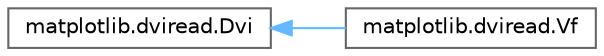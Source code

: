 digraph "Graphical Class Hierarchy"
{
 // LATEX_PDF_SIZE
  bgcolor="transparent";
  edge [fontname=Helvetica,fontsize=10,labelfontname=Helvetica,labelfontsize=10];
  node [fontname=Helvetica,fontsize=10,shape=box,height=0.2,width=0.4];
  rankdir="LR";
  Node0 [id="Node000000",label="matplotlib.dviread.Dvi",height=0.2,width=0.4,color="grey40", fillcolor="white", style="filled",URL="$d9/dba/classmatplotlib_1_1dviread_1_1Dvi.html",tooltip=" "];
  Node0 -> Node1 [id="edge3717_Node000000_Node000001",dir="back",color="steelblue1",style="solid",tooltip=" "];
  Node1 [id="Node000001",label="matplotlib.dviread.Vf",height=0.2,width=0.4,color="grey40", fillcolor="white", style="filled",URL="$db/d17/classmatplotlib_1_1dviread_1_1Vf.html",tooltip=" "];
}
